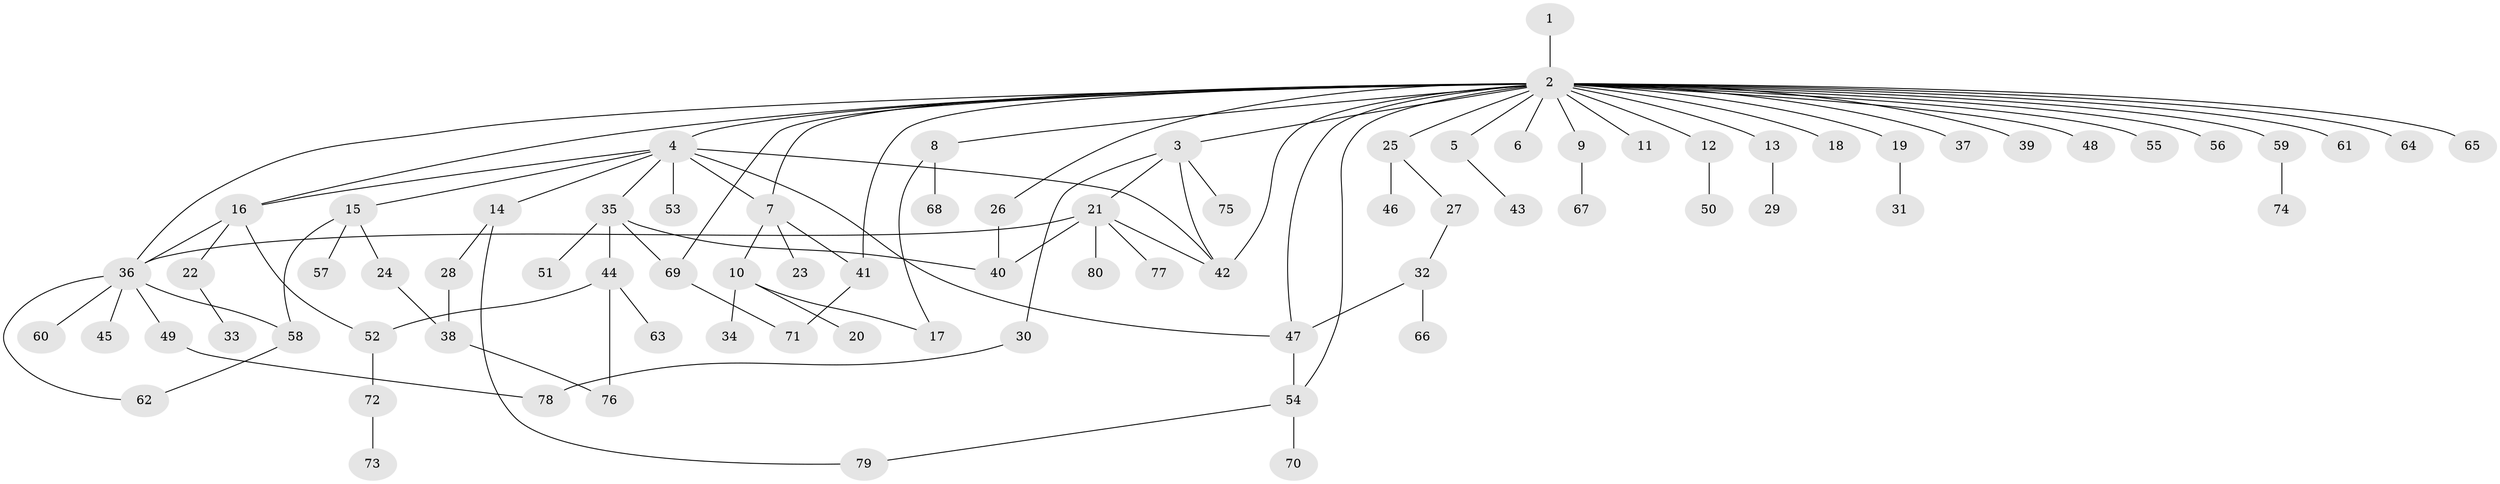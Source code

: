 // coarse degree distribution, {1: 0.5087719298245614, 30: 0.017543859649122806, 5: 0.05263157894736842, 8: 0.017543859649122806, 4: 0.07017543859649122, 3: 0.14035087719298245, 2: 0.14035087719298245, 6: 0.017543859649122806, 7: 0.03508771929824561}
// Generated by graph-tools (version 1.1) at 2025/23/03/03/25 07:23:54]
// undirected, 80 vertices, 102 edges
graph export_dot {
graph [start="1"]
  node [color=gray90,style=filled];
  1;
  2;
  3;
  4;
  5;
  6;
  7;
  8;
  9;
  10;
  11;
  12;
  13;
  14;
  15;
  16;
  17;
  18;
  19;
  20;
  21;
  22;
  23;
  24;
  25;
  26;
  27;
  28;
  29;
  30;
  31;
  32;
  33;
  34;
  35;
  36;
  37;
  38;
  39;
  40;
  41;
  42;
  43;
  44;
  45;
  46;
  47;
  48;
  49;
  50;
  51;
  52;
  53;
  54;
  55;
  56;
  57;
  58;
  59;
  60;
  61;
  62;
  63;
  64;
  65;
  66;
  67;
  68;
  69;
  70;
  71;
  72;
  73;
  74;
  75;
  76;
  77;
  78;
  79;
  80;
  1 -- 2;
  2 -- 3;
  2 -- 4;
  2 -- 5;
  2 -- 6;
  2 -- 7;
  2 -- 8;
  2 -- 9;
  2 -- 11;
  2 -- 12;
  2 -- 13;
  2 -- 16;
  2 -- 18;
  2 -- 19;
  2 -- 25;
  2 -- 26;
  2 -- 36;
  2 -- 37;
  2 -- 39;
  2 -- 41;
  2 -- 42;
  2 -- 47;
  2 -- 48;
  2 -- 54;
  2 -- 55;
  2 -- 56;
  2 -- 59;
  2 -- 61;
  2 -- 64;
  2 -- 65;
  2 -- 69;
  3 -- 21;
  3 -- 30;
  3 -- 42;
  3 -- 75;
  4 -- 7;
  4 -- 14;
  4 -- 15;
  4 -- 16;
  4 -- 35;
  4 -- 42;
  4 -- 47;
  4 -- 53;
  5 -- 43;
  7 -- 10;
  7 -- 23;
  7 -- 41;
  8 -- 17;
  8 -- 68;
  9 -- 67;
  10 -- 17;
  10 -- 20;
  10 -- 34;
  12 -- 50;
  13 -- 29;
  14 -- 28;
  14 -- 79;
  15 -- 24;
  15 -- 57;
  15 -- 58;
  16 -- 22;
  16 -- 36;
  16 -- 52;
  19 -- 31;
  21 -- 36;
  21 -- 40;
  21 -- 42;
  21 -- 77;
  21 -- 80;
  22 -- 33;
  24 -- 38;
  25 -- 27;
  25 -- 46;
  26 -- 40;
  27 -- 32;
  28 -- 38;
  30 -- 78;
  32 -- 47;
  32 -- 66;
  35 -- 40;
  35 -- 44;
  35 -- 51;
  35 -- 69;
  36 -- 45;
  36 -- 49;
  36 -- 58;
  36 -- 60;
  36 -- 62;
  38 -- 76;
  41 -- 71;
  44 -- 52;
  44 -- 63;
  44 -- 76;
  47 -- 54;
  49 -- 78;
  52 -- 72;
  54 -- 70;
  54 -- 79;
  58 -- 62;
  59 -- 74;
  69 -- 71;
  72 -- 73;
}
